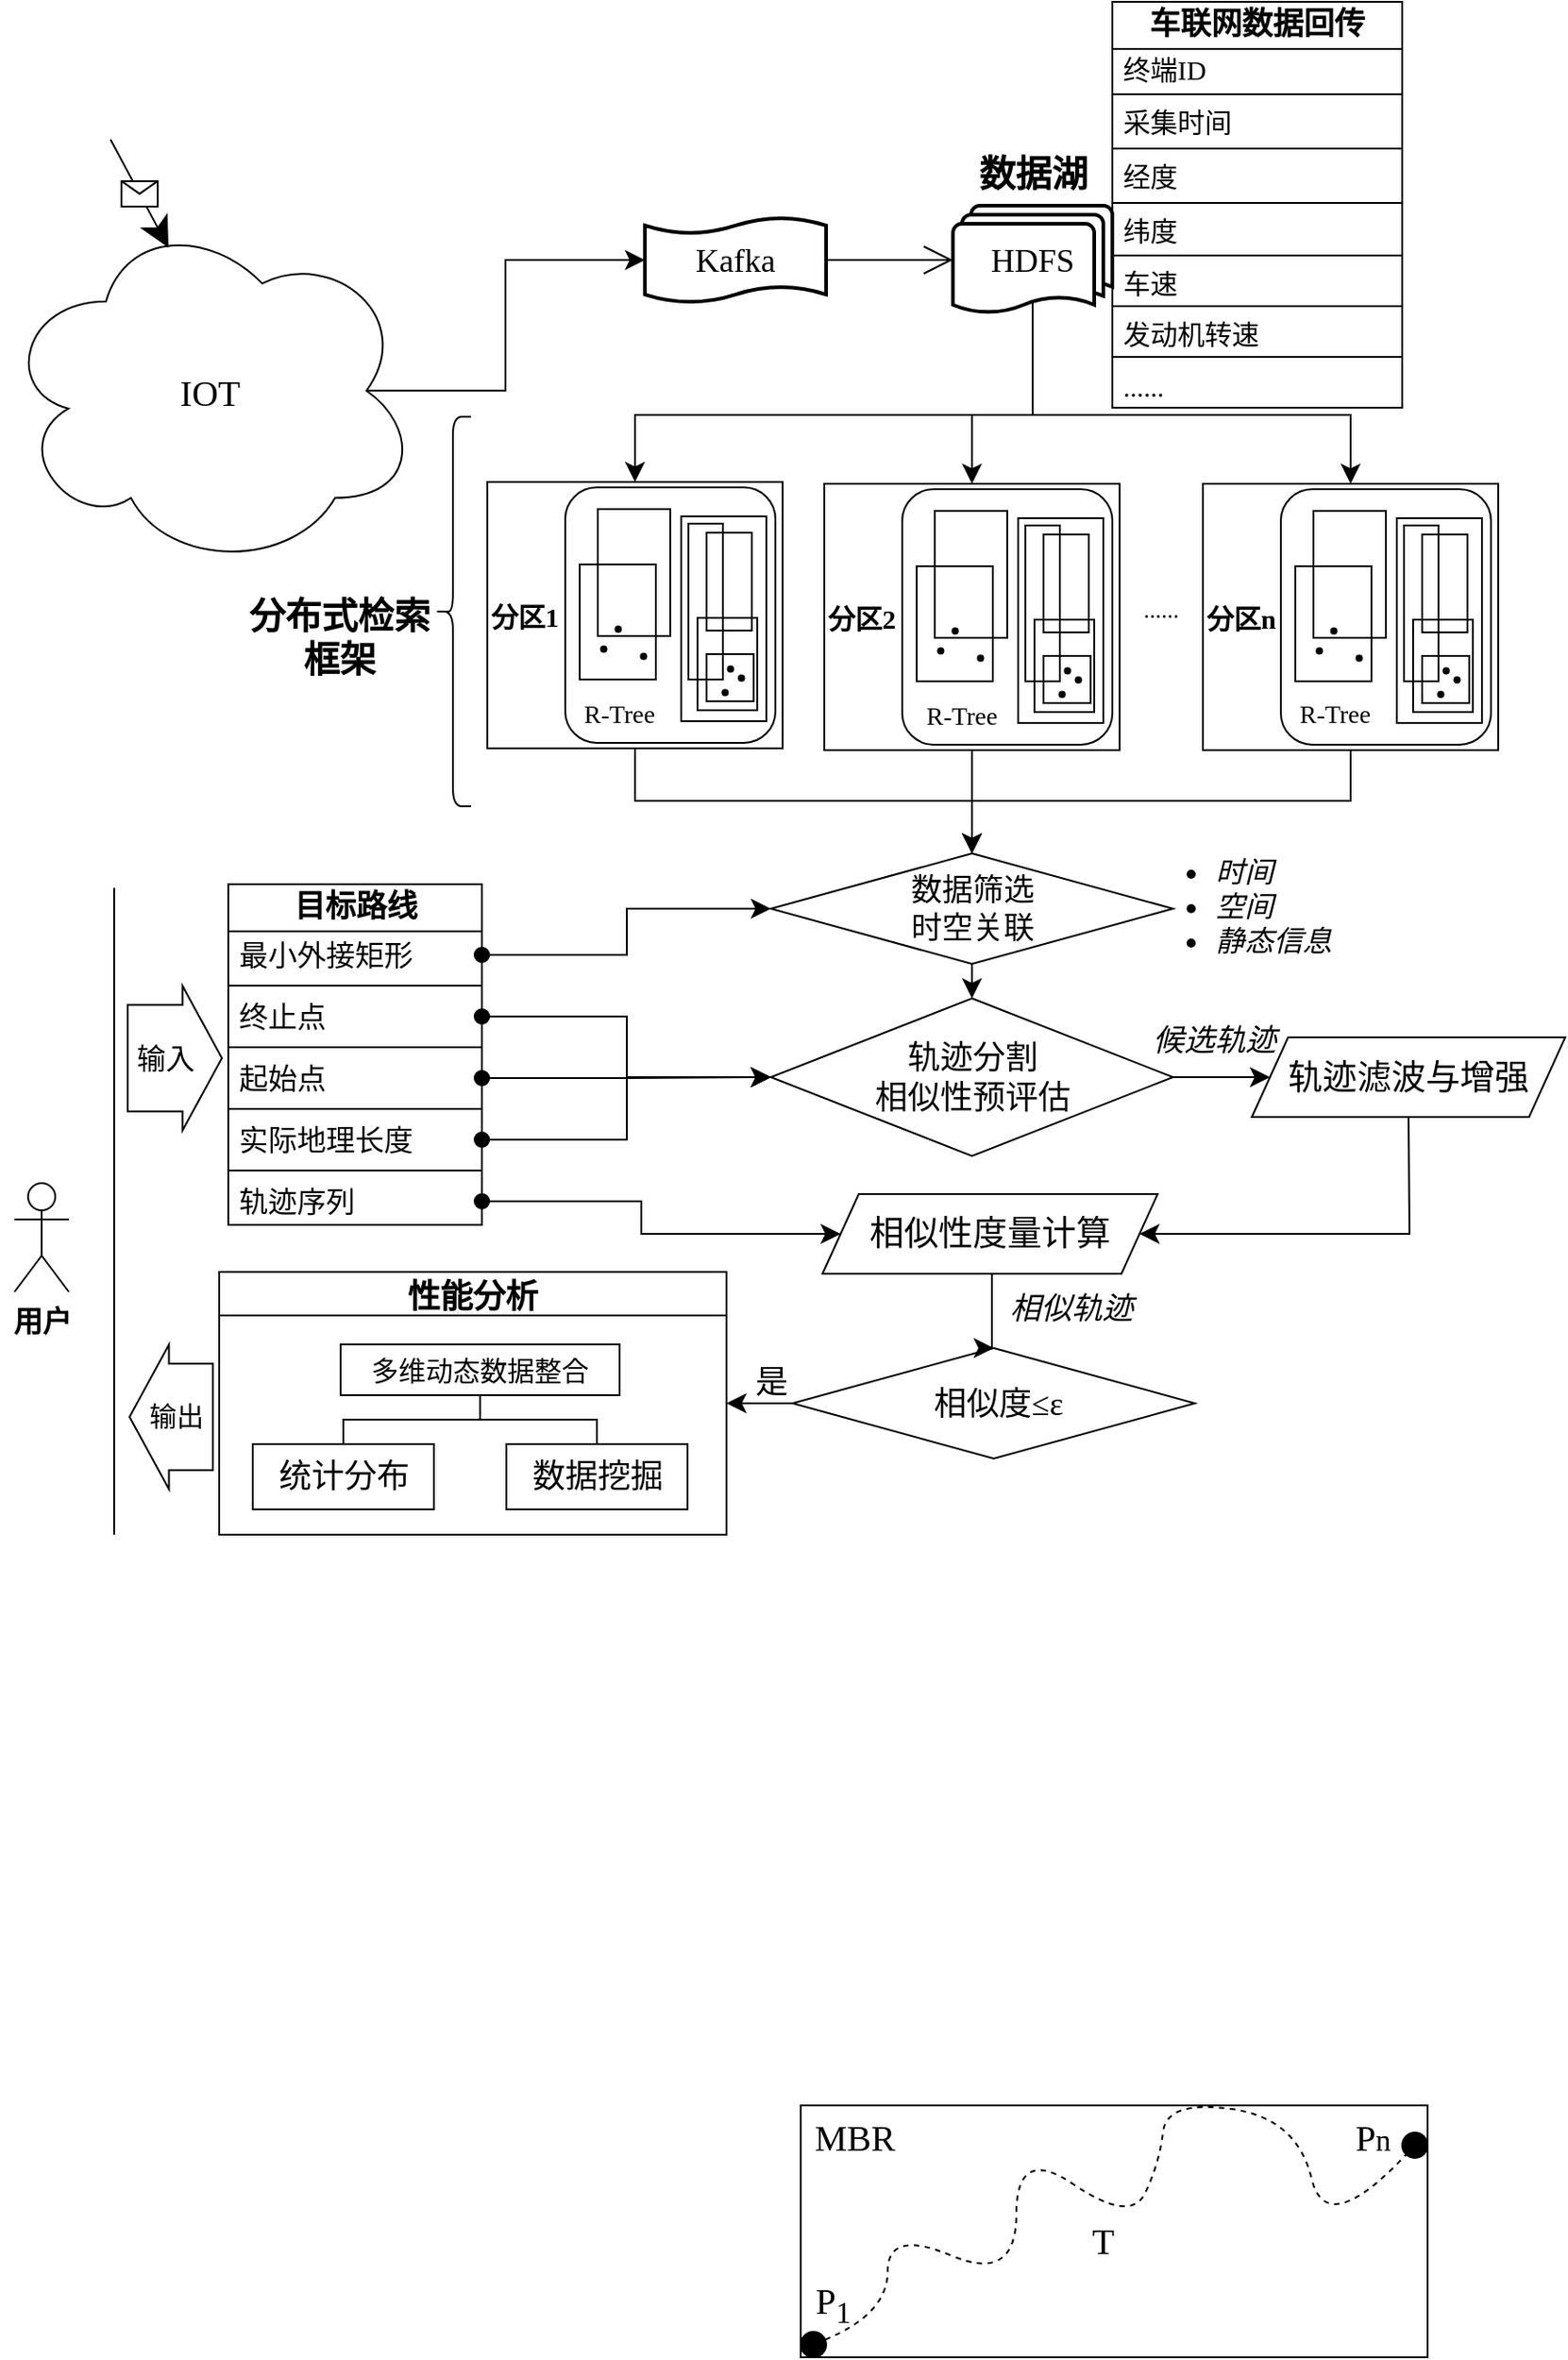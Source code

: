 <mxfile version="24.7.8">
  <diagram name="第 1 页" id="QPPe_mM45RTRhulqxfoM">
    <mxGraphModel dx="1878" dy="930" grid="0" gridSize="10" guides="1" tooltips="1" connect="1" arrows="1" fold="1" page="1" pageScale="1" pageWidth="3300" pageHeight="2339" math="0" shadow="0">
      <root>
        <mxCell id="0" />
        <mxCell id="1" parent="0" />
        <mxCell id="G1OYZxIr4WpRyJIPXuP--4" value="" style="rounded=0;whiteSpace=wrap;html=1;fontFamily=Architects Daughter;fontSource=https%3A%2F%2Ffonts.googleapis.com%2Fcss%3Ffamily%3DArchitects%2BDaughter;" vertex="1" parent="1">
          <mxGeometry x="754" y="1261" width="346" height="139" as="geometry" />
        </mxCell>
        <mxCell id="3G0diSPvrYinm9wSDgkd-9" value="目标路线" style="swimlane;fontStyle=1;childLayout=stackLayout;horizontal=1;startSize=26;fillColor=none;horizontalStack=0;resizeParent=1;resizeParentMax=0;resizeLast=0;collapsible=1;marginBottom=0;html=1;fontFamily=宋体;fontSize=17;verticalAlign=middle;" parent="1" vertex="1">
          <mxGeometry x="438" y="587" width="140" height="188" as="geometry">
            <mxRectangle x="360" y="410" width="110" height="30" as="alternateBounds" />
          </mxGeometry>
        </mxCell>
        <mxCell id="3G0diSPvrYinm9wSDgkd-19" value="最小外接矩形" style="text;strokeColor=none;fillColor=none;align=left;verticalAlign=middle;spacingLeft=4;spacingRight=4;overflow=hidden;rotatable=0;points=[[0,0.5],[1,0.5]];portConstraint=eastwest;whiteSpace=wrap;html=1;fontFamily=宋体;fontStyle=0;fontSize=16;" parent="3G0diSPvrYinm9wSDgkd-9" vertex="1">
          <mxGeometry y="26" width="140" height="26" as="geometry" />
        </mxCell>
        <mxCell id="3G0diSPvrYinm9wSDgkd-36" value="" style="line;strokeWidth=1;fillColor=none;align=left;verticalAlign=middle;spacingTop=-1;spacingLeft=3;spacingRight=3;rotatable=0;labelPosition=right;points=[];portConstraint=eastwest;strokeColor=inherit;fontFamily=宋体;" parent="3G0diSPvrYinm9wSDgkd-9" vertex="1">
          <mxGeometry y="52" width="140" height="8" as="geometry" />
        </mxCell>
        <mxCell id="3G0diSPvrYinm9wSDgkd-18" value="终止点" style="text;strokeColor=none;fillColor=none;align=left;verticalAlign=middle;spacingLeft=4;spacingRight=4;overflow=hidden;rotatable=0;points=[[0,0.5],[1,0.5]];portConstraint=eastwest;whiteSpace=wrap;html=1;fontFamily=宋体;fontStyle=0;fontSize=16;" parent="3G0diSPvrYinm9wSDgkd-9" vertex="1">
          <mxGeometry y="60" width="140" height="26" as="geometry" />
        </mxCell>
        <mxCell id="3G0diSPvrYinm9wSDgkd-35" value="" style="line;strokeWidth=1;fillColor=none;align=left;verticalAlign=middle;spacingTop=-1;spacingLeft=3;spacingRight=3;rotatable=0;labelPosition=right;points=[];portConstraint=eastwest;strokeColor=inherit;fontFamily=宋体;" parent="3G0diSPvrYinm9wSDgkd-9" vertex="1">
          <mxGeometry y="86" width="140" height="8" as="geometry" />
        </mxCell>
        <mxCell id="3G0diSPvrYinm9wSDgkd-201" value="起始点" style="text;strokeColor=none;fillColor=none;align=left;verticalAlign=middle;spacingLeft=4;spacingRight=4;overflow=hidden;rotatable=0;points=[[0,0.5],[1,0.5]];portConstraint=eastwest;whiteSpace=wrap;html=1;fontFamily=宋体;fontStyle=0;fontSize=16;" parent="3G0diSPvrYinm9wSDgkd-9" vertex="1">
          <mxGeometry y="94" width="140" height="26" as="geometry" />
        </mxCell>
        <mxCell id="3G0diSPvrYinm9wSDgkd-37" value="" style="line;strokeWidth=1;fillColor=none;align=left;verticalAlign=middle;spacingTop=-1;spacingLeft=3;spacingRight=3;rotatable=0;labelPosition=right;points=[];portConstraint=eastwest;strokeColor=inherit;fontFamily=宋体;" parent="3G0diSPvrYinm9wSDgkd-9" vertex="1">
          <mxGeometry y="120" width="140" height="8" as="geometry" />
        </mxCell>
        <mxCell id="3G0diSPvrYinm9wSDgkd-12" value="实际地理长度" style="text;strokeColor=none;fillColor=none;align=left;verticalAlign=middle;spacingLeft=4;spacingRight=4;overflow=hidden;rotatable=0;points=[[0,0.5],[1,0.5]];portConstraint=eastwest;whiteSpace=wrap;html=1;fontFamily=宋体;fontStyle=0;fontSize=16;" parent="3G0diSPvrYinm9wSDgkd-9" vertex="1">
          <mxGeometry y="128" width="140" height="26" as="geometry" />
        </mxCell>
        <mxCell id="3G0diSPvrYinm9wSDgkd-34" value="" style="line;strokeWidth=1;fillColor=none;align=left;verticalAlign=middle;spacingTop=-1;spacingLeft=3;spacingRight=3;rotatable=0;labelPosition=right;points=[];portConstraint=eastwest;strokeColor=inherit;fontFamily=宋体;" parent="3G0diSPvrYinm9wSDgkd-9" vertex="1">
          <mxGeometry y="154" width="140" height="8" as="geometry" />
        </mxCell>
        <mxCell id="3G0diSPvrYinm9wSDgkd-10" value="轨迹序列" style="text;strokeColor=none;fillColor=none;align=left;verticalAlign=middle;spacingLeft=4;spacingRight=4;overflow=hidden;rotatable=0;points=[[0,0.5],[1,0.5]];portConstraint=eastwest;whiteSpace=wrap;html=1;fontFamily=宋体;fontStyle=0;fontSize=16;" parent="3G0diSPvrYinm9wSDgkd-9" vertex="1">
          <mxGeometry y="162" width="140" height="26" as="geometry" />
        </mxCell>
        <mxCell id="3G0diSPvrYinm9wSDgkd-20" value="Kafka" style="shape=tape;whiteSpace=wrap;html=1;strokeWidth=2;size=0.19;fontFamily=宋体;fontStyle=0;fontSize=18;" parent="1" vertex="1">
          <mxGeometry x="668" y="219" width="100" height="47" as="geometry" />
        </mxCell>
        <mxCell id="3G0diSPvrYinm9wSDgkd-21" value="HDFS" style="strokeWidth=2;html=1;shape=mxgraph.flowchart.multi-document;whiteSpace=wrap;fontFamily=宋体;fontSize=18;fontStyle=0" parent="1" vertex="1">
          <mxGeometry x="838" y="212.5" width="88" height="60" as="geometry" />
        </mxCell>
        <mxCell id="3G0diSPvrYinm9wSDgkd-22" style="edgeStyle=none;curved=1;rounded=0;orthogonalLoop=1;jettySize=auto;html=1;exitX=1;exitY=0.5;exitDx=0;exitDy=0;exitPerimeter=0;entryX=0;entryY=0.5;entryDx=0;entryDy=0;entryPerimeter=0;fontFamily=宋体;fontSize=16;startSize=14;endArrow=open;endSize=14;sourcePerimeterSpacing=8;targetPerimeterSpacing=8;" parent="1" source="3G0diSPvrYinm9wSDgkd-20" target="3G0diSPvrYinm9wSDgkd-21" edge="1">
          <mxGeometry relative="1" as="geometry" />
        </mxCell>
        <mxCell id="3G0diSPvrYinm9wSDgkd-23" value="车联网数据回传" style="swimlane;fontStyle=1;align=center;verticalAlign=middle;childLayout=stackLayout;horizontal=1;startSize=26;horizontalStack=0;resizeParent=1;resizeParentMax=0;resizeLast=0;collapsible=1;marginBottom=0;whiteSpace=wrap;html=1;fontFamily=宋体;fontSize=17;" parent="1" vertex="1">
          <mxGeometry x="926" y="100" width="160" height="224" as="geometry" />
        </mxCell>
        <mxCell id="3G0diSPvrYinm9wSDgkd-24" value="终端ID" style="text;strokeColor=none;fillColor=none;align=left;verticalAlign=middle;spacingLeft=4;spacingRight=4;overflow=hidden;rotatable=0;points=[[0,0.5],[1,0.5]];portConstraint=eastwest;whiteSpace=wrap;html=1;fontFamily=宋体;fontSize=15;fontColor=#000000;" parent="3G0diSPvrYinm9wSDgkd-23" vertex="1">
          <mxGeometry y="26" width="160" height="21" as="geometry" />
        </mxCell>
        <mxCell id="3G0diSPvrYinm9wSDgkd-38" value="" style="line;strokeWidth=1;fillColor=none;align=left;verticalAlign=middle;spacingTop=-1;spacingLeft=3;spacingRight=3;rotatable=0;labelPosition=right;points=[];portConstraint=eastwest;strokeColor=inherit;fontFamily=宋体;" parent="3G0diSPvrYinm9wSDgkd-23" vertex="1">
          <mxGeometry y="47" width="160" height="8" as="geometry" />
        </mxCell>
        <mxCell id="3G0diSPvrYinm9wSDgkd-27" value="采集时间" style="text;strokeColor=none;fillColor=none;align=left;verticalAlign=middle;spacingLeft=4;spacingRight=4;overflow=hidden;rotatable=0;points=[[0,0.5],[1,0.5]];portConstraint=eastwest;whiteSpace=wrap;html=1;fontFamily=宋体;fontSize=15;fontColor=#000000;" parent="3G0diSPvrYinm9wSDgkd-23" vertex="1">
          <mxGeometry y="55" width="160" height="22" as="geometry" />
        </mxCell>
        <mxCell id="3G0diSPvrYinm9wSDgkd-39" value="" style="line;strokeWidth=1;fillColor=none;align=left;verticalAlign=middle;spacingTop=-1;spacingLeft=3;spacingRight=3;rotatable=0;labelPosition=right;points=[];portConstraint=eastwest;strokeColor=inherit;fontFamily=宋体;" parent="3G0diSPvrYinm9wSDgkd-23" vertex="1">
          <mxGeometry y="77" width="160" height="8" as="geometry" />
        </mxCell>
        <mxCell id="3G0diSPvrYinm9wSDgkd-26" value="经度" style="text;strokeColor=none;fillColor=none;align=left;verticalAlign=middle;spacingLeft=4;spacingRight=4;overflow=hidden;rotatable=0;points=[[0,0.5],[1,0.5]];portConstraint=eastwest;whiteSpace=wrap;html=1;fontFamily=宋体;fontSize=15;fontColor=#000000;" parent="3G0diSPvrYinm9wSDgkd-23" vertex="1">
          <mxGeometry y="85" width="160" height="22" as="geometry" />
        </mxCell>
        <mxCell id="3G0diSPvrYinm9wSDgkd-51" value="" style="line;strokeWidth=1;fillColor=none;align=left;verticalAlign=middle;spacingTop=-1;spacingLeft=3;spacingRight=3;rotatable=0;labelPosition=right;points=[];portConstraint=eastwest;strokeColor=inherit;fontFamily=宋体;" parent="3G0diSPvrYinm9wSDgkd-23" vertex="1">
          <mxGeometry y="107" width="160" height="8" as="geometry" />
        </mxCell>
        <mxCell id="3G0diSPvrYinm9wSDgkd-48" value="纬度" style="text;strokeColor=none;fillColor=none;align=left;verticalAlign=middle;spacingLeft=4;spacingRight=4;overflow=hidden;rotatable=0;points=[[0,0.5],[1,0.5]];portConstraint=eastwest;whiteSpace=wrap;html=1;fontFamily=宋体;fontSize=15;fontColor=#000000;" parent="3G0diSPvrYinm9wSDgkd-23" vertex="1">
          <mxGeometry y="115" width="160" height="21" as="geometry" />
        </mxCell>
        <mxCell id="3G0diSPvrYinm9wSDgkd-52" value="" style="line;strokeWidth=1;fillColor=none;align=left;verticalAlign=middle;spacingTop=-1;spacingLeft=3;spacingRight=3;rotatable=0;labelPosition=right;points=[];portConstraint=eastwest;strokeColor=inherit;fontFamily=宋体;" parent="3G0diSPvrYinm9wSDgkd-23" vertex="1">
          <mxGeometry y="136" width="160" height="8" as="geometry" />
        </mxCell>
        <mxCell id="3G0diSPvrYinm9wSDgkd-40" value="车速" style="text;strokeColor=none;fillColor=none;align=left;verticalAlign=middle;spacingLeft=4;spacingRight=4;overflow=hidden;rotatable=0;points=[[0,0.5],[1,0.5]];portConstraint=eastwest;whiteSpace=wrap;html=1;fontFamily=宋体;fontSize=15;fontColor=#000000;" parent="3G0diSPvrYinm9wSDgkd-23" vertex="1">
          <mxGeometry y="144" width="160" height="20" as="geometry" />
        </mxCell>
        <mxCell id="3G0diSPvrYinm9wSDgkd-53" value="" style="line;strokeWidth=1;fillColor=none;align=left;verticalAlign=middle;spacingTop=-1;spacingLeft=3;spacingRight=3;rotatable=0;labelPosition=right;points=[];portConstraint=eastwest;strokeColor=inherit;fontFamily=宋体;" parent="3G0diSPvrYinm9wSDgkd-23" vertex="1">
          <mxGeometry y="164" width="160" height="8" as="geometry" />
        </mxCell>
        <mxCell id="3G0diSPvrYinm9wSDgkd-49" value="发动机转速" style="text;strokeColor=none;fillColor=none;align=left;verticalAlign=middle;spacingLeft=4;spacingRight=4;overflow=hidden;rotatable=0;points=[[0,0.5],[1,0.5]];portConstraint=eastwest;whiteSpace=wrap;html=1;fontFamily=宋体;fontSize=15;fontColor=#000000;" parent="3G0diSPvrYinm9wSDgkd-23" vertex="1">
          <mxGeometry y="172" width="160" height="20" as="geometry" />
        </mxCell>
        <mxCell id="3G0diSPvrYinm9wSDgkd-54" value="" style="line;strokeWidth=1;fillColor=none;align=left;verticalAlign=middle;spacingTop=-1;spacingLeft=3;spacingRight=3;rotatable=0;labelPosition=right;points=[];portConstraint=eastwest;strokeColor=inherit;fontFamily=宋体;" parent="3G0diSPvrYinm9wSDgkd-23" vertex="1">
          <mxGeometry y="192" width="160" height="8" as="geometry" />
        </mxCell>
        <mxCell id="3G0diSPvrYinm9wSDgkd-50" value="......" style="text;strokeColor=none;fillColor=none;align=left;verticalAlign=middle;spacingLeft=4;spacingRight=4;overflow=hidden;rotatable=0;points=[[0,0.5],[1,0.5]];portConstraint=eastwest;whiteSpace=wrap;html=1;fontFamily=宋体;fontSize=15;fontColor=#000000;" parent="3G0diSPvrYinm9wSDgkd-23" vertex="1">
          <mxGeometry y="200" width="160" height="24" as="geometry" />
        </mxCell>
        <mxCell id="3G0diSPvrYinm9wSDgkd-55" value="IOT" style="ellipse;shape=cloud;whiteSpace=wrap;html=1;align=center;fontFamily=宋体;fontSize=20;" parent="1" vertex="1">
          <mxGeometry x="313" y="216" width="230" height="197.25" as="geometry" />
        </mxCell>
        <mxCell id="3G0diSPvrYinm9wSDgkd-86" value="" style="group;fontFamily=宋体;" parent="1" vertex="1" connectable="0">
          <mxGeometry x="581" y="365" width="163" height="147" as="geometry" />
        </mxCell>
        <mxCell id="3G0diSPvrYinm9wSDgkd-82" value="" style="group;fontFamily=宋体;" parent="3G0diSPvrYinm9wSDgkd-86" vertex="1" connectable="0">
          <mxGeometry x="51" y="15" width="103" height="117" as="geometry" />
        </mxCell>
        <mxCell id="3G0diSPvrYinm9wSDgkd-63" value="" style="rounded=0;whiteSpace=wrap;html=1;fontFamily=宋体;" parent="3G0diSPvrYinm9wSDgkd-82" vertex="1">
          <mxGeometry x="56" y="4" width="47" height="113" as="geometry" />
        </mxCell>
        <mxCell id="3G0diSPvrYinm9wSDgkd-65" value="" style="rounded=0;whiteSpace=wrap;html=1;fontFamily=宋体;fillColor=none;" parent="3G0diSPvrYinm9wSDgkd-82" vertex="1">
          <mxGeometry x="10" width="40" height="70" as="geometry" />
        </mxCell>
        <mxCell id="3G0diSPvrYinm9wSDgkd-67" value="" style="rounded=0;whiteSpace=wrap;html=1;fontFamily=宋体;fillColor=none;" parent="3G0diSPvrYinm9wSDgkd-82" vertex="1">
          <mxGeometry y="30.5" width="42" height="63.5" as="geometry" />
        </mxCell>
        <mxCell id="3G0diSPvrYinm9wSDgkd-69" value="" style="rounded=0;whiteSpace=wrap;html=1;fontFamily=宋体;fillColor=none;" parent="3G0diSPvrYinm9wSDgkd-82" vertex="1">
          <mxGeometry x="60" y="8" width="19" height="86" as="geometry" />
        </mxCell>
        <mxCell id="3G0diSPvrYinm9wSDgkd-70" value="" style="rounded=0;whiteSpace=wrap;html=1;fontFamily=宋体;fillColor=none;" parent="3G0diSPvrYinm9wSDgkd-82" vertex="1">
          <mxGeometry x="65" y="60" width="33" height="51" as="geometry" />
        </mxCell>
        <mxCell id="3G0diSPvrYinm9wSDgkd-72" value="" style="rounded=0;whiteSpace=wrap;html=1;fontFamily=宋体;fillColor=none;" parent="3G0diSPvrYinm9wSDgkd-82" vertex="1">
          <mxGeometry x="70" y="13" width="25" height="54" as="geometry" />
        </mxCell>
        <mxCell id="3G0diSPvrYinm9wSDgkd-73" value="" style="rounded=0;whiteSpace=wrap;html=1;fontFamily=宋体;fillColor=none;" parent="3G0diSPvrYinm9wSDgkd-82" vertex="1">
          <mxGeometry x="70" y="80" width="26" height="26" as="geometry" />
        </mxCell>
        <mxCell id="3G0diSPvrYinm9wSDgkd-75" value="" style="shape=waypoint;sketch=0;fillStyle=solid;size=6;pointerEvents=1;points=[];fillColor=none;resizable=0;rotatable=0;perimeter=centerPerimeter;snapToPoint=1;fontFamily=宋体;strokeWidth=0;" parent="3G0diSPvrYinm9wSDgkd-82" vertex="1">
          <mxGeometry x="73" y="78" width="20" height="20" as="geometry" />
        </mxCell>
        <mxCell id="3G0diSPvrYinm9wSDgkd-77" value="" style="shape=waypoint;sketch=0;fillStyle=solid;size=6;pointerEvents=1;points=[];fillColor=none;resizable=0;rotatable=0;perimeter=centerPerimeter;snapToPoint=1;fontFamily=宋体;strokeWidth=0;" parent="3G0diSPvrYinm9wSDgkd-82" vertex="1">
          <mxGeometry x="79" y="83" width="20" height="20" as="geometry" />
        </mxCell>
        <mxCell id="3G0diSPvrYinm9wSDgkd-78" value="" style="shape=waypoint;sketch=0;fillStyle=solid;size=6;pointerEvents=1;points=[];fillColor=none;resizable=0;rotatable=0;perimeter=centerPerimeter;snapToPoint=1;fontFamily=宋体;strokeWidth=0;" parent="3G0diSPvrYinm9wSDgkd-82" vertex="1">
          <mxGeometry x="70" y="91" width="20" height="20" as="geometry" />
        </mxCell>
        <mxCell id="3G0diSPvrYinm9wSDgkd-79" value="" style="shape=waypoint;sketch=0;fillStyle=solid;size=6;pointerEvents=1;points=[];fillColor=none;resizable=0;rotatable=0;perimeter=centerPerimeter;snapToPoint=1;fontFamily=宋体;strokeWidth=0;" parent="3G0diSPvrYinm9wSDgkd-82" vertex="1">
          <mxGeometry x="11" y="56" width="20" height="20" as="geometry" />
        </mxCell>
        <mxCell id="3G0diSPvrYinm9wSDgkd-80" value="" style="shape=waypoint;sketch=0;fillStyle=solid;size=6;pointerEvents=1;points=[];fillColor=none;resizable=0;rotatable=0;perimeter=centerPerimeter;snapToPoint=1;fontFamily=宋体;strokeWidth=0;" parent="3G0diSPvrYinm9wSDgkd-82" vertex="1">
          <mxGeometry x="3" y="67" width="20" height="20" as="geometry" />
        </mxCell>
        <mxCell id="3G0diSPvrYinm9wSDgkd-81" value="" style="shape=waypoint;sketch=0;fillStyle=solid;size=6;pointerEvents=1;points=[];fillColor=none;resizable=0;rotatable=0;perimeter=centerPerimeter;snapToPoint=1;fontFamily=宋体;strokeWidth=0;" parent="3G0diSPvrYinm9wSDgkd-82" vertex="1">
          <mxGeometry x="25" y="71" width="20" height="20" as="geometry" />
        </mxCell>
        <mxCell id="3G0diSPvrYinm9wSDgkd-83" value="" style="rounded=1;whiteSpace=wrap;html=1;fontFamily=宋体;fillColor=none;" parent="3G0diSPvrYinm9wSDgkd-86" vertex="1">
          <mxGeometry x="43" y="3" width="116" height="141" as="geometry" />
        </mxCell>
        <mxCell id="3G0diSPvrYinm9wSDgkd-85" value="&lt;b&gt;&lt;font style=&quot;font-size: 15px;&quot;&gt;分区1&lt;/font&gt;&lt;/b&gt;" style="rounded=0;whiteSpace=wrap;html=1;fontFamily=宋体;fillColor=none;align=left;" parent="3G0diSPvrYinm9wSDgkd-86" vertex="1">
          <mxGeometry width="163" height="147" as="geometry" />
        </mxCell>
        <mxCell id="7TAQLzED8YgwvD5aUBoT-3" value="&lt;font face=&quot;Times New Roman&quot; style=&quot;font-size: 14px;&quot;&gt;R-Tree&lt;/font&gt;" style="text;html=1;align=center;verticalAlign=middle;whiteSpace=wrap;rounded=0;fontSize=20;fontFamily=Architects Daughter;fontSource=https%3A%2F%2Ffonts.googleapis.com%2Fcss%3Ffamily%3DArchitects%2BDaughter;" parent="3G0diSPvrYinm9wSDgkd-86" vertex="1">
          <mxGeometry x="43" y="111" width="60" height="30" as="geometry" />
        </mxCell>
        <mxCell id="3G0diSPvrYinm9wSDgkd-87" value="" style="group;fontFamily=宋体;" parent="1" vertex="1" connectable="0">
          <mxGeometry x="767" y="366" width="163" height="147" as="geometry" />
        </mxCell>
        <mxCell id="3G0diSPvrYinm9wSDgkd-88" value="" style="group;fontFamily=宋体;" parent="3G0diSPvrYinm9wSDgkd-87" vertex="1" connectable="0">
          <mxGeometry x="51" y="15" width="103" height="117" as="geometry" />
        </mxCell>
        <mxCell id="3G0diSPvrYinm9wSDgkd-89" value="" style="rounded=0;whiteSpace=wrap;html=1;fontFamily=宋体;" parent="3G0diSPvrYinm9wSDgkd-88" vertex="1">
          <mxGeometry x="56" y="4" width="47" height="113" as="geometry" />
        </mxCell>
        <mxCell id="3G0diSPvrYinm9wSDgkd-90" value="" style="rounded=0;whiteSpace=wrap;html=1;fontFamily=宋体;fillColor=none;" parent="3G0diSPvrYinm9wSDgkd-88" vertex="1">
          <mxGeometry x="10" width="40" height="70" as="geometry" />
        </mxCell>
        <mxCell id="3G0diSPvrYinm9wSDgkd-91" value="" style="rounded=0;whiteSpace=wrap;html=1;fontFamily=宋体;fillColor=none;" parent="3G0diSPvrYinm9wSDgkd-88" vertex="1">
          <mxGeometry y="30.5" width="42" height="63.5" as="geometry" />
        </mxCell>
        <mxCell id="3G0diSPvrYinm9wSDgkd-92" value="" style="rounded=0;whiteSpace=wrap;html=1;fontFamily=宋体;fillColor=none;" parent="3G0diSPvrYinm9wSDgkd-88" vertex="1">
          <mxGeometry x="60" y="8" width="19" height="86" as="geometry" />
        </mxCell>
        <mxCell id="3G0diSPvrYinm9wSDgkd-93" value="" style="rounded=0;whiteSpace=wrap;html=1;fontFamily=宋体;fillColor=none;" parent="3G0diSPvrYinm9wSDgkd-88" vertex="1">
          <mxGeometry x="65" y="60" width="33" height="51" as="geometry" />
        </mxCell>
        <mxCell id="3G0diSPvrYinm9wSDgkd-94" value="" style="rounded=0;whiteSpace=wrap;html=1;fontFamily=宋体;fillColor=none;" parent="3G0diSPvrYinm9wSDgkd-88" vertex="1">
          <mxGeometry x="70" y="13" width="25" height="54" as="geometry" />
        </mxCell>
        <mxCell id="3G0diSPvrYinm9wSDgkd-95" value="" style="rounded=0;whiteSpace=wrap;html=1;fontFamily=宋体;fillColor=none;" parent="3G0diSPvrYinm9wSDgkd-88" vertex="1">
          <mxGeometry x="70" y="80" width="26" height="26" as="geometry" />
        </mxCell>
        <mxCell id="3G0diSPvrYinm9wSDgkd-96" value="" style="shape=waypoint;sketch=0;fillStyle=solid;size=6;pointerEvents=1;points=[];fillColor=none;resizable=0;rotatable=0;perimeter=centerPerimeter;snapToPoint=1;fontFamily=宋体;strokeWidth=0;" parent="3G0diSPvrYinm9wSDgkd-88" vertex="1">
          <mxGeometry x="73" y="78" width="20" height="20" as="geometry" />
        </mxCell>
        <mxCell id="3G0diSPvrYinm9wSDgkd-97" value="" style="shape=waypoint;sketch=0;fillStyle=solid;size=6;pointerEvents=1;points=[];fillColor=none;resizable=0;rotatable=0;perimeter=centerPerimeter;snapToPoint=1;fontFamily=宋体;strokeWidth=0;" parent="3G0diSPvrYinm9wSDgkd-88" vertex="1">
          <mxGeometry x="79" y="83" width="20" height="20" as="geometry" />
        </mxCell>
        <mxCell id="3G0diSPvrYinm9wSDgkd-98" value="" style="shape=waypoint;sketch=0;fillStyle=solid;size=6;pointerEvents=1;points=[];fillColor=none;resizable=0;rotatable=0;perimeter=centerPerimeter;snapToPoint=1;fontFamily=宋体;strokeWidth=0;" parent="3G0diSPvrYinm9wSDgkd-88" vertex="1">
          <mxGeometry x="70" y="91" width="20" height="20" as="geometry" />
        </mxCell>
        <mxCell id="3G0diSPvrYinm9wSDgkd-99" value="" style="shape=waypoint;sketch=0;fillStyle=solid;size=6;pointerEvents=1;points=[];fillColor=none;resizable=0;rotatable=0;perimeter=centerPerimeter;snapToPoint=1;fontFamily=宋体;strokeWidth=0;" parent="3G0diSPvrYinm9wSDgkd-88" vertex="1">
          <mxGeometry x="11" y="56" width="20" height="20" as="geometry" />
        </mxCell>
        <mxCell id="3G0diSPvrYinm9wSDgkd-100" value="" style="shape=waypoint;sketch=0;fillStyle=solid;size=6;pointerEvents=1;points=[];fillColor=none;resizable=0;rotatable=0;perimeter=centerPerimeter;snapToPoint=1;fontFamily=宋体;strokeWidth=0;" parent="3G0diSPvrYinm9wSDgkd-88" vertex="1">
          <mxGeometry x="3" y="67" width="20" height="20" as="geometry" />
        </mxCell>
        <mxCell id="3G0diSPvrYinm9wSDgkd-101" value="" style="shape=waypoint;sketch=0;fillStyle=solid;size=6;pointerEvents=1;points=[];fillColor=none;resizable=0;rotatable=0;perimeter=centerPerimeter;snapToPoint=1;fontFamily=宋体;strokeWidth=0;" parent="3G0diSPvrYinm9wSDgkd-88" vertex="1">
          <mxGeometry x="25" y="71" width="20" height="20" as="geometry" />
        </mxCell>
        <mxCell id="3G0diSPvrYinm9wSDgkd-102" value="" style="rounded=1;whiteSpace=wrap;html=1;fontFamily=宋体;fillColor=none;" parent="3G0diSPvrYinm9wSDgkd-87" vertex="1">
          <mxGeometry x="43" y="3" width="116" height="141" as="geometry" />
        </mxCell>
        <mxCell id="3G0diSPvrYinm9wSDgkd-103" value="&lt;b&gt;&lt;font style=&quot;font-size: 15px;&quot;&gt;分区2&lt;/font&gt;&lt;/b&gt;" style="rounded=0;whiteSpace=wrap;html=1;fontFamily=宋体;fillColor=none;align=left;" parent="3G0diSPvrYinm9wSDgkd-87" vertex="1">
          <mxGeometry width="163" height="147" as="geometry" />
        </mxCell>
        <mxCell id="7TAQLzED8YgwvD5aUBoT-4" value="&lt;font face=&quot;Times New Roman&quot; style=&quot;font-size: 14px;&quot;&gt;R-Tree&lt;/font&gt;" style="text;html=1;align=center;verticalAlign=middle;whiteSpace=wrap;rounded=0;fontSize=20;fontFamily=Architects Daughter;fontSource=https%3A%2F%2Ffonts.googleapis.com%2Fcss%3Ffamily%3DArchitects%2BDaughter;" parent="3G0diSPvrYinm9wSDgkd-87" vertex="1">
          <mxGeometry x="46" y="111" width="60" height="30" as="geometry" />
        </mxCell>
        <mxCell id="3G0diSPvrYinm9wSDgkd-121" value="" style="group;fontFamily=宋体;" parent="1" vertex="1" connectable="0">
          <mxGeometry x="976" y="366" width="163" height="147" as="geometry" />
        </mxCell>
        <mxCell id="3G0diSPvrYinm9wSDgkd-122" value="" style="group;fontFamily=宋体;" parent="3G0diSPvrYinm9wSDgkd-121" vertex="1" connectable="0">
          <mxGeometry x="51" y="15" width="103" height="117" as="geometry" />
        </mxCell>
        <mxCell id="3G0diSPvrYinm9wSDgkd-123" value="" style="rounded=0;whiteSpace=wrap;html=1;fontFamily=宋体;" parent="3G0diSPvrYinm9wSDgkd-122" vertex="1">
          <mxGeometry x="56" y="4" width="47" height="113" as="geometry" />
        </mxCell>
        <mxCell id="3G0diSPvrYinm9wSDgkd-124" value="" style="rounded=0;whiteSpace=wrap;html=1;fontFamily=宋体;fillColor=none;" parent="3G0diSPvrYinm9wSDgkd-122" vertex="1">
          <mxGeometry x="10" width="40" height="70" as="geometry" />
        </mxCell>
        <mxCell id="3G0diSPvrYinm9wSDgkd-125" value="" style="rounded=0;whiteSpace=wrap;html=1;fontFamily=宋体;fillColor=none;" parent="3G0diSPvrYinm9wSDgkd-122" vertex="1">
          <mxGeometry y="30.5" width="42" height="63.5" as="geometry" />
        </mxCell>
        <mxCell id="3G0diSPvrYinm9wSDgkd-126" value="" style="rounded=0;whiteSpace=wrap;html=1;fontFamily=宋体;fillColor=none;" parent="3G0diSPvrYinm9wSDgkd-122" vertex="1">
          <mxGeometry x="60" y="8" width="19" height="86" as="geometry" />
        </mxCell>
        <mxCell id="3G0diSPvrYinm9wSDgkd-127" value="" style="rounded=0;whiteSpace=wrap;html=1;fontFamily=宋体;fillColor=none;" parent="3G0diSPvrYinm9wSDgkd-122" vertex="1">
          <mxGeometry x="65" y="60" width="33" height="51" as="geometry" />
        </mxCell>
        <mxCell id="3G0diSPvrYinm9wSDgkd-128" value="" style="rounded=0;whiteSpace=wrap;html=1;fontFamily=宋体;fillColor=none;" parent="3G0diSPvrYinm9wSDgkd-122" vertex="1">
          <mxGeometry x="70" y="13" width="25" height="54" as="geometry" />
        </mxCell>
        <mxCell id="3G0diSPvrYinm9wSDgkd-129" value="" style="rounded=0;whiteSpace=wrap;html=1;fontFamily=宋体;fillColor=none;" parent="3G0diSPvrYinm9wSDgkd-122" vertex="1">
          <mxGeometry x="70" y="80" width="26" height="26" as="geometry" />
        </mxCell>
        <mxCell id="3G0diSPvrYinm9wSDgkd-130" value="" style="shape=waypoint;sketch=0;fillStyle=solid;size=6;pointerEvents=1;points=[];fillColor=none;resizable=0;rotatable=0;perimeter=centerPerimeter;snapToPoint=1;fontFamily=宋体;strokeWidth=0;" parent="3G0diSPvrYinm9wSDgkd-122" vertex="1">
          <mxGeometry x="73" y="78" width="20" height="20" as="geometry" />
        </mxCell>
        <mxCell id="3G0diSPvrYinm9wSDgkd-131" value="" style="shape=waypoint;sketch=0;fillStyle=solid;size=6;pointerEvents=1;points=[];fillColor=none;resizable=0;rotatable=0;perimeter=centerPerimeter;snapToPoint=1;fontFamily=宋体;strokeWidth=0;" parent="3G0diSPvrYinm9wSDgkd-122" vertex="1">
          <mxGeometry x="79" y="83" width="20" height="20" as="geometry" />
        </mxCell>
        <mxCell id="3G0diSPvrYinm9wSDgkd-132" value="" style="shape=waypoint;sketch=0;fillStyle=solid;size=6;pointerEvents=1;points=[];fillColor=none;resizable=0;rotatable=0;perimeter=centerPerimeter;snapToPoint=1;fontFamily=宋体;strokeWidth=0;" parent="3G0diSPvrYinm9wSDgkd-122" vertex="1">
          <mxGeometry x="70" y="91" width="20" height="20" as="geometry" />
        </mxCell>
        <mxCell id="3G0diSPvrYinm9wSDgkd-133" value="" style="shape=waypoint;sketch=0;fillStyle=solid;size=6;pointerEvents=1;points=[];fillColor=none;resizable=0;rotatable=0;perimeter=centerPerimeter;snapToPoint=1;fontFamily=宋体;strokeWidth=0;" parent="3G0diSPvrYinm9wSDgkd-122" vertex="1">
          <mxGeometry x="11" y="56" width="20" height="20" as="geometry" />
        </mxCell>
        <mxCell id="3G0diSPvrYinm9wSDgkd-134" value="" style="shape=waypoint;sketch=0;fillStyle=solid;size=6;pointerEvents=1;points=[];fillColor=none;resizable=0;rotatable=0;perimeter=centerPerimeter;snapToPoint=1;fontFamily=宋体;strokeWidth=0;" parent="3G0diSPvrYinm9wSDgkd-122" vertex="1">
          <mxGeometry x="3" y="67" width="20" height="20" as="geometry" />
        </mxCell>
        <mxCell id="3G0diSPvrYinm9wSDgkd-135" value="" style="shape=waypoint;sketch=0;fillStyle=solid;size=6;pointerEvents=1;points=[];fillColor=none;resizable=0;rotatable=0;perimeter=centerPerimeter;snapToPoint=1;fontFamily=宋体;strokeWidth=0;" parent="3G0diSPvrYinm9wSDgkd-122" vertex="1">
          <mxGeometry x="25" y="71" width="20" height="20" as="geometry" />
        </mxCell>
        <mxCell id="3G0diSPvrYinm9wSDgkd-136" value="" style="rounded=1;whiteSpace=wrap;html=1;fontFamily=宋体;fillColor=none;" parent="3G0diSPvrYinm9wSDgkd-121" vertex="1">
          <mxGeometry x="43" y="3" width="116" height="141" as="geometry" />
        </mxCell>
        <mxCell id="3G0diSPvrYinm9wSDgkd-137" value="&lt;b&gt;&lt;font style=&quot;font-size: 15px;&quot;&gt;分区n&lt;/font&gt;&lt;/b&gt;" style="rounded=0;whiteSpace=wrap;html=1;fontFamily=宋体;fillColor=none;align=left;" parent="3G0diSPvrYinm9wSDgkd-121" vertex="1">
          <mxGeometry width="163" height="147" as="geometry" />
        </mxCell>
        <mxCell id="7TAQLzED8YgwvD5aUBoT-5" value="&lt;font face=&quot;Times New Roman&quot; style=&quot;font-size: 14px;&quot;&gt;R-Tree&lt;/font&gt;" style="text;html=1;align=center;verticalAlign=middle;whiteSpace=wrap;rounded=0;fontSize=20;fontFamily=Architects Daughter;fontSource=https%3A%2F%2Ffonts.googleapis.com%2Fcss%3Ffamily%3DArchitects%2BDaughter;" parent="3G0diSPvrYinm9wSDgkd-121" vertex="1">
          <mxGeometry x="43" y="110" width="60" height="30" as="geometry" />
        </mxCell>
        <mxCell id="3G0diSPvrYinm9wSDgkd-138" value="......" style="text;html=1;align=center;verticalAlign=middle;whiteSpace=wrap;rounded=0;fontSize=13;fontFamily=宋体;" parent="1" vertex="1">
          <mxGeometry x="923" y="420" width="60" height="30" as="geometry" />
        </mxCell>
        <mxCell id="3G0diSPvrYinm9wSDgkd-139" value="" style="edgeStyle=elbowEdgeStyle;elbow=vertical;endArrow=classic;html=1;curved=0;rounded=0;endSize=8;startSize=8;fontFamily=宋体;fontSize=16;sourcePerimeterSpacing=8;targetPerimeterSpacing=8;entryX=0.5;entryY=0;entryDx=0;entryDy=0;exitX=0.5;exitY=0.88;exitDx=0;exitDy=0;exitPerimeter=0;" parent="1" source="3G0diSPvrYinm9wSDgkd-21" target="3G0diSPvrYinm9wSDgkd-85" edge="1">
          <mxGeometry width="50" height="50" relative="1" as="geometry">
            <mxPoint x="881" y="274" as="sourcePoint" />
            <mxPoint x="661" y="347.7" as="targetPoint" />
            <Array as="points">
              <mxPoint x="772" y="328" />
            </Array>
          </mxGeometry>
        </mxCell>
        <mxCell id="3G0diSPvrYinm9wSDgkd-140" value="" style="edgeStyle=elbowEdgeStyle;elbow=vertical;endArrow=classic;html=1;curved=0;rounded=0;endSize=8;startSize=8;fontFamily=宋体;fontSize=16;sourcePerimeterSpacing=8;targetPerimeterSpacing=8;exitX=0.5;exitY=0.88;exitDx=0;exitDy=0;exitPerimeter=0;entryX=0.5;entryY=0;entryDx=0;entryDy=0;" parent="1" source="3G0diSPvrYinm9wSDgkd-21" target="3G0diSPvrYinm9wSDgkd-103" edge="1">
          <mxGeometry width="50" height="50" relative="1" as="geometry">
            <mxPoint x="807" y="512" as="sourcePoint" />
            <mxPoint x="857" y="462" as="targetPoint" />
            <Array as="points">
              <mxPoint x="872" y="328" />
            </Array>
          </mxGeometry>
        </mxCell>
        <mxCell id="3G0diSPvrYinm9wSDgkd-141" value="" style="edgeStyle=elbowEdgeStyle;elbow=vertical;endArrow=classic;html=1;curved=0;rounded=0;endSize=8;startSize=8;fontFamily=宋体;fontSize=16;sourcePerimeterSpacing=8;targetPerimeterSpacing=8;exitX=0.5;exitY=0.88;exitDx=0;exitDy=0;exitPerimeter=0;entryX=0.5;entryY=0;entryDx=0;entryDy=0;" parent="1" source="3G0diSPvrYinm9wSDgkd-21" target="3G0diSPvrYinm9wSDgkd-137" edge="1">
          <mxGeometry width="50" height="50" relative="1" as="geometry">
            <mxPoint x="807" y="512" as="sourcePoint" />
            <mxPoint x="857" y="462" as="targetPoint" />
            <Array as="points">
              <mxPoint x="969" y="328" />
            </Array>
          </mxGeometry>
        </mxCell>
        <mxCell id="3G0diSPvrYinm9wSDgkd-142" value="" style="shape=curlyBracket;whiteSpace=wrap;html=1;rounded=1;flipH=1;labelPosition=right;verticalLabelPosition=middle;align=left;verticalAlign=middle;fontFamily=宋体;rotation=-180;" parent="1" vertex="1">
          <mxGeometry x="552" y="329" width="20" height="215" as="geometry" />
        </mxCell>
        <mxCell id="3G0diSPvrYinm9wSDgkd-143" value="分布式检索框架" style="text;html=1;align=center;verticalAlign=middle;whiteSpace=wrap;rounded=0;fontSize=20;fontFamily=宋体;fontStyle=1" parent="1" vertex="1">
          <mxGeometry x="443" y="409" width="113" height="81" as="geometry" />
        </mxCell>
        <mxCell id="3G0diSPvrYinm9wSDgkd-148" value="数据筛选&lt;br&gt;时空关联" style="rhombus;whiteSpace=wrap;html=1;fontFamily=宋体;fontSize=17;" parent="1" vertex="1">
          <mxGeometry x="737.5" y="570" width="222" height="61" as="geometry" />
        </mxCell>
        <mxCell id="3G0diSPvrYinm9wSDgkd-153" value="" style="edgeStyle=elbowEdgeStyle;elbow=vertical;endArrow=classic;html=1;curved=0;rounded=0;endSize=8;startSize=8;fontFamily=宋体;fontSize=16;sourcePerimeterSpacing=8;targetPerimeterSpacing=8;exitX=0.5;exitY=1;exitDx=0;exitDy=0;entryX=0.5;entryY=0;entryDx=0;entryDy=0;" parent="1" source="3G0diSPvrYinm9wSDgkd-85" target="3G0diSPvrYinm9wSDgkd-148" edge="1">
          <mxGeometry width="50" height="50" relative="1" as="geometry">
            <mxPoint x="802" y="433" as="sourcePoint" />
            <mxPoint x="852" y="383" as="targetPoint" />
          </mxGeometry>
        </mxCell>
        <mxCell id="3G0diSPvrYinm9wSDgkd-154" value="" style="edgeStyle=elbowEdgeStyle;elbow=horizontal;endArrow=classic;html=1;curved=0;rounded=0;endSize=8;startSize=8;fontFamily=宋体;fontSize=16;sourcePerimeterSpacing=8;targetPerimeterSpacing=8;exitX=0.5;exitY=1;exitDx=0;exitDy=0;entryX=0.5;entryY=0;entryDx=0;entryDy=0;" parent="1" source="3G0diSPvrYinm9wSDgkd-103" target="3G0diSPvrYinm9wSDgkd-148" edge="1">
          <mxGeometry width="50" height="50" relative="1" as="geometry">
            <mxPoint x="802" y="433" as="sourcePoint" />
            <mxPoint x="852" y="383" as="targetPoint" />
          </mxGeometry>
        </mxCell>
        <mxCell id="3G0diSPvrYinm9wSDgkd-157" value="" style="edgeStyle=elbowEdgeStyle;elbow=vertical;endArrow=classic;html=1;curved=0;rounded=0;endSize=8;startSize=8;fontFamily=宋体;fontSize=16;sourcePerimeterSpacing=8;targetPerimeterSpacing=8;exitX=0.5;exitY=1;exitDx=0;exitDy=0;entryX=0.5;entryY=0;entryDx=0;entryDy=0;" parent="1" source="3G0diSPvrYinm9wSDgkd-137" target="3G0diSPvrYinm9wSDgkd-148" edge="1">
          <mxGeometry width="50" height="50" relative="1" as="geometry">
            <mxPoint x="673" y="522" as="sourcePoint" />
            <mxPoint x="859" y="580" as="targetPoint" />
            <Array as="points">
              <mxPoint x="953" y="541" />
            </Array>
          </mxGeometry>
        </mxCell>
        <mxCell id="3G0diSPvrYinm9wSDgkd-158" value="" style="edgeStyle=elbowEdgeStyle;elbow=horizontal;endArrow=classic;html=1;curved=0;rounded=0;endSize=8;startSize=8;fontFamily=宋体;fontSize=16;sourcePerimeterSpacing=8;targetPerimeterSpacing=8;exitX=1;exitY=0.5;exitDx=0;exitDy=0;entryX=0;entryY=0.5;entryDx=0;entryDy=0;startArrow=oval;startFill=1;" parent="1" source="3G0diSPvrYinm9wSDgkd-19" target="3G0diSPvrYinm9wSDgkd-148" edge="1">
          <mxGeometry width="50" height="50" relative="1" as="geometry">
            <mxPoint x="614" y="656" as="sourcePoint" />
            <mxPoint x="664" y="606" as="targetPoint" />
          </mxGeometry>
        </mxCell>
        <mxCell id="3G0diSPvrYinm9wSDgkd-160" value="轨迹分割&lt;br style=&quot;font-size: 18px;&quot;&gt;相似性预评估" style="rhombus;whiteSpace=wrap;html=1;fontFamily=宋体;fontSize=18;" parent="1" vertex="1">
          <mxGeometry x="737.5" y="650" width="222" height="87" as="geometry" />
        </mxCell>
        <mxCell id="3G0diSPvrYinm9wSDgkd-161" value="" style="edgeStyle=elbowEdgeStyle;elbow=horizontal;endArrow=classic;html=1;curved=0;rounded=0;endSize=8;startSize=8;fontFamily=宋体;fontSize=16;sourcePerimeterSpacing=8;targetPerimeterSpacing=8;exitX=1;exitY=0.5;exitDx=0;exitDy=0;entryX=0;entryY=0.5;entryDx=0;entryDy=0;startArrow=oval;startFill=1;" parent="1" source="3G0diSPvrYinm9wSDgkd-18" target="3G0diSPvrYinm9wSDgkd-160" edge="1">
          <mxGeometry width="50" height="50" relative="1" as="geometry">
            <mxPoint x="546" y="767" as="sourcePoint" />
            <mxPoint x="596" y="717" as="targetPoint" />
          </mxGeometry>
        </mxCell>
        <mxCell id="3G0diSPvrYinm9wSDgkd-162" value="" style="edgeStyle=elbowEdgeStyle;elbow=horizontal;endArrow=classic;html=1;curved=0;rounded=0;endSize=8;startSize=8;fontFamily=宋体;fontSize=16;sourcePerimeterSpacing=8;targetPerimeterSpacing=8;exitX=1;exitY=0.5;exitDx=0;exitDy=0;entryX=0;entryY=0.5;entryDx=0;entryDy=0;startArrow=oval;startFill=1;" parent="1" source="3G0diSPvrYinm9wSDgkd-201" target="3G0diSPvrYinm9wSDgkd-160" edge="1">
          <mxGeometry width="50" height="50" relative="1" as="geometry">
            <mxPoint x="578" y="720" as="sourcePoint" />
            <mxPoint x="827" y="547" as="targetPoint" />
          </mxGeometry>
        </mxCell>
        <mxCell id="3G0diSPvrYinm9wSDgkd-163" value="" style="edgeStyle=elbowEdgeStyle;elbow=horizontal;endArrow=classic;html=1;curved=0;rounded=0;endSize=8;startSize=8;fontFamily=宋体;fontSize=16;sourcePerimeterSpacing=8;targetPerimeterSpacing=8;exitX=1;exitY=0.5;exitDx=0;exitDy=0;entryX=0;entryY=0.5;entryDx=0;entryDy=0;startArrow=oval;startFill=1;" parent="1" source="3G0diSPvrYinm9wSDgkd-12" target="3G0diSPvrYinm9wSDgkd-160" edge="1">
          <mxGeometry width="50" height="50" relative="1" as="geometry">
            <mxPoint x="777" y="597" as="sourcePoint" />
            <mxPoint x="827" y="547" as="targetPoint" />
          </mxGeometry>
        </mxCell>
        <mxCell id="3G0diSPvrYinm9wSDgkd-165" value="" style="edgeStyle=elbowEdgeStyle;elbow=horizontal;endArrow=classic;html=1;curved=0;rounded=0;endSize=8;startSize=8;fontFamily=宋体;fontSize=16;sourcePerimeterSpacing=8;targetPerimeterSpacing=8;exitX=0.5;exitY=1;exitDx=0;exitDy=0;entryX=0.5;entryY=0;entryDx=0;entryDy=0;" parent="1" source="3G0diSPvrYinm9wSDgkd-148" target="3G0diSPvrYinm9wSDgkd-160" edge="1">
          <mxGeometry width="50" height="50" relative="1" as="geometry">
            <mxPoint x="791" y="851" as="sourcePoint" />
            <mxPoint x="841" y="801" as="targetPoint" />
          </mxGeometry>
        </mxCell>
        <mxCell id="3G0diSPvrYinm9wSDgkd-166" value="轨迹滤波与增强" style="shape=parallelogram;perimeter=parallelogramPerimeter;whiteSpace=wrap;html=1;fixedSize=1;fontFamily=宋体;fontSize=19;" parent="1" vertex="1">
          <mxGeometry x="1003" y="671.5" width="173" height="44" as="geometry" />
        </mxCell>
        <mxCell id="3G0diSPvrYinm9wSDgkd-167" value="相似性度量计算" style="shape=parallelogram;perimeter=parallelogramPerimeter;whiteSpace=wrap;html=1;fixedSize=1;fontFamily=宋体;fontSize=19;" parent="1" vertex="1">
          <mxGeometry x="766" y="758" width="185" height="44" as="geometry" />
        </mxCell>
        <mxCell id="3G0diSPvrYinm9wSDgkd-168" value="" style="edgeStyle=elbowEdgeStyle;elbow=horizontal;endArrow=classic;html=1;curved=0;rounded=0;endSize=8;startSize=8;fontFamily=宋体;fontSize=16;sourcePerimeterSpacing=8;targetPerimeterSpacing=8;entryX=0;entryY=0.5;entryDx=0;entryDy=0;exitX=1;exitY=0.5;exitDx=0;exitDy=0;" parent="1" source="3G0diSPvrYinm9wSDgkd-160" target="3G0diSPvrYinm9wSDgkd-166" edge="1">
          <mxGeometry width="50" height="50" relative="1" as="geometry">
            <mxPoint x="957" y="694" as="sourcePoint" />
            <mxPoint x="697" y="775" as="targetPoint" />
          </mxGeometry>
        </mxCell>
        <mxCell id="3G0diSPvrYinm9wSDgkd-170" value="" style="edgeStyle=elbowEdgeStyle;elbow=horizontal;endArrow=classic;html=1;curved=0;rounded=0;endSize=8;startSize=8;fontFamily=宋体;fontSize=16;sourcePerimeterSpacing=8;targetPerimeterSpacing=8;exitX=0.5;exitY=1;exitDx=0;exitDy=0;entryX=1;entryY=0.5;entryDx=0;entryDy=0;" parent="1" source="3G0diSPvrYinm9wSDgkd-166" target="3G0diSPvrYinm9wSDgkd-167" edge="1">
          <mxGeometry width="50" height="50" relative="1" as="geometry">
            <mxPoint x="1074" y="843" as="sourcePoint" />
            <mxPoint x="1124" y="793" as="targetPoint" />
            <Array as="points">
              <mxPoint x="1090" y="739" />
              <mxPoint x="1087" y="745" />
            </Array>
          </mxGeometry>
        </mxCell>
        <mxCell id="3G0diSPvrYinm9wSDgkd-171" value="&lt;span style=&quot;text-align: justify; background-color: rgb(255, 255, 255);&quot;&gt;&lt;font style=&quot;font-size: 18px;&quot;&gt;&amp;nbsp;相似度≤ε&lt;/font&gt;&lt;/span&gt;" style="rhombus;whiteSpace=wrap;html=1;fontFamily=宋体;fontSize=18;" parent="1" vertex="1">
          <mxGeometry x="749.5" y="843" width="222" height="61" as="geometry" />
        </mxCell>
        <mxCell id="3G0diSPvrYinm9wSDgkd-173" value="" style="edgeStyle=elbowEdgeStyle;elbow=horizontal;endArrow=classic;html=1;curved=0;rounded=0;endSize=8;startSize=8;fontFamily=宋体;fontSize=16;sourcePerimeterSpacing=8;targetPerimeterSpacing=8;exitX=1;exitY=0.5;exitDx=0;exitDy=0;entryX=0;entryY=0.5;entryDx=0;entryDy=0;startArrow=oval;startFill=1;" parent="1" source="3G0diSPvrYinm9wSDgkd-10" target="3G0diSPvrYinm9wSDgkd-167" edge="1">
          <mxGeometry width="50" height="50" relative="1" as="geometry">
            <mxPoint x="508" y="883" as="sourcePoint" />
            <mxPoint x="697" y="753" as="targetPoint" />
            <Array as="points">
              <mxPoint x="666" y="772" />
            </Array>
          </mxGeometry>
        </mxCell>
        <mxCell id="3G0diSPvrYinm9wSDgkd-174" value="" style="edgeStyle=elbowEdgeStyle;elbow=horizontal;endArrow=classic;html=1;curved=0;rounded=0;endSize=8;startSize=8;fontFamily=宋体;fontSize=16;sourcePerimeterSpacing=8;targetPerimeterSpacing=8;exitX=0.5;exitY=1;exitDx=0;exitDy=0;entryX=0.5;entryY=0;entryDx=0;entryDy=0;" parent="1" source="3G0diSPvrYinm9wSDgkd-167" target="3G0diSPvrYinm9wSDgkd-171" edge="1">
          <mxGeometry width="50" height="50" relative="1" as="geometry">
            <mxPoint x="704" y="575" as="sourcePoint" />
            <mxPoint x="819" y="886" as="targetPoint" />
          </mxGeometry>
        </mxCell>
        <mxCell id="3G0diSPvrYinm9wSDgkd-178" value="性能分析" style="swimlane;startSize=24;horizontal=1;containerType=tree;newEdgeStyle={&quot;edgeStyle&quot;:&quot;elbowEdgeStyle&quot;,&quot;startArrow&quot;:&quot;none&quot;,&quot;endArrow&quot;:&quot;none&quot;};fontFamily=宋体;fontSize=18;" parent="1" vertex="1">
          <mxGeometry x="433" y="801" width="280" height="145" as="geometry" />
        </mxCell>
        <mxCell id="3G0diSPvrYinm9wSDgkd-179" value="" style="edgeStyle=elbowEdgeStyle;elbow=vertical;sourcePerimeterSpacing=0;targetPerimeterSpacing=0;startArrow=none;endArrow=none;rounded=0;curved=0;fontFamily=宋体;fontSize=16;startSize=14;endSize=14;" parent="3G0diSPvrYinm9wSDgkd-178" source="3G0diSPvrYinm9wSDgkd-181" target="3G0diSPvrYinm9wSDgkd-182" edge="1">
          <mxGeometry relative="1" as="geometry" />
        </mxCell>
        <mxCell id="3G0diSPvrYinm9wSDgkd-180" value="" style="edgeStyle=elbowEdgeStyle;elbow=vertical;sourcePerimeterSpacing=0;targetPerimeterSpacing=0;startArrow=none;endArrow=none;rounded=0;curved=0;fontFamily=宋体;fontSize=16;startSize=14;endSize=14;" parent="3G0diSPvrYinm9wSDgkd-178" source="3G0diSPvrYinm9wSDgkd-181" target="3G0diSPvrYinm9wSDgkd-183" edge="1">
          <mxGeometry relative="1" as="geometry" />
        </mxCell>
        <UserObject label="多维动态数据整合" treeRoot="1" id="3G0diSPvrYinm9wSDgkd-181">
          <mxCell style="whiteSpace=wrap;html=1;align=center;treeFolding=1;treeMoving=1;newEdgeStyle={&quot;edgeStyle&quot;:&quot;elbowEdgeStyle&quot;,&quot;startArrow&quot;:&quot;none&quot;,&quot;endArrow&quot;:&quot;none&quot;};fontFamily=宋体;fontSize=15;" parent="3G0diSPvrYinm9wSDgkd-178" vertex="1">
            <mxGeometry x="67" y="40" width="154" height="28" as="geometry" />
          </mxCell>
        </UserObject>
        <mxCell id="3G0diSPvrYinm9wSDgkd-182" value="统计分布" style="whiteSpace=wrap;html=1;align=center;verticalAlign=middle;treeFolding=1;treeMoving=1;newEdgeStyle={&quot;edgeStyle&quot;:&quot;elbowEdgeStyle&quot;,&quot;startArrow&quot;:&quot;none&quot;,&quot;endArrow&quot;:&quot;none&quot;};fontFamily=宋体;fontSize=18;" parent="3G0diSPvrYinm9wSDgkd-178" vertex="1">
          <mxGeometry x="18.5" y="95" width="100" height="36" as="geometry" />
        </mxCell>
        <mxCell id="3G0diSPvrYinm9wSDgkd-183" value="数据挖掘" style="whiteSpace=wrap;html=1;align=center;verticalAlign=middle;treeFolding=1;treeMoving=1;newEdgeStyle={&quot;edgeStyle&quot;:&quot;elbowEdgeStyle&quot;,&quot;startArrow&quot;:&quot;none&quot;,&quot;endArrow&quot;:&quot;none&quot;};fontFamily=宋体;fontSize=18;" parent="3G0diSPvrYinm9wSDgkd-178" vertex="1">
          <mxGeometry x="158.5" y="95" width="100" height="36" as="geometry" />
        </mxCell>
        <mxCell id="3G0diSPvrYinm9wSDgkd-184" value="" style="edgeStyle=elbowEdgeStyle;elbow=horizontal;endArrow=classic;html=1;curved=0;rounded=0;endSize=8;startSize=8;fontFamily=宋体;fontSize=16;sourcePerimeterSpacing=8;targetPerimeterSpacing=8;exitX=0;exitY=0.5;exitDx=0;exitDy=0;entryX=1;entryY=0.5;entryDx=0;entryDy=0;" parent="1" source="3G0diSPvrYinm9wSDgkd-171" target="3G0diSPvrYinm9wSDgkd-178" edge="1">
          <mxGeometry width="50" height="50" relative="1" as="geometry">
            <mxPoint x="715" y="999" as="sourcePoint" />
            <mxPoint x="765" y="949" as="targetPoint" />
          </mxGeometry>
        </mxCell>
        <mxCell id="3G0diSPvrYinm9wSDgkd-186" value="" style="edgeStyle=elbowEdgeStyle;elbow=horizontal;endArrow=classic;html=1;curved=0;rounded=0;endSize=8;startSize=8;fontFamily=宋体;fontSize=16;sourcePerimeterSpacing=8;targetPerimeterSpacing=8;exitX=0.875;exitY=0.5;exitDx=0;exitDy=0;exitPerimeter=0;entryX=0;entryY=0.5;entryDx=0;entryDy=0;entryPerimeter=0;" parent="1" source="3G0diSPvrYinm9wSDgkd-55" target="3G0diSPvrYinm9wSDgkd-20" edge="1">
          <mxGeometry width="50" height="50" relative="1" as="geometry">
            <mxPoint x="544" y="301" as="sourcePoint" />
            <mxPoint x="594" y="251" as="targetPoint" />
          </mxGeometry>
        </mxCell>
        <mxCell id="3G0diSPvrYinm9wSDgkd-187" value="&lt;font size=&quot;1&quot; style=&quot;&quot;&gt;&lt;b style=&quot;font-size: 16px;&quot;&gt;用户&lt;/b&gt;&lt;/font&gt;" style="shape=umlActor;verticalLabelPosition=bottom;verticalAlign=top;html=1;fontFamily=宋体;" parent="1" vertex="1">
          <mxGeometry x="320" y="752" width="30" height="60" as="geometry" />
        </mxCell>
        <mxCell id="3G0diSPvrYinm9wSDgkd-191" value="" style="endArrow=none;html=1;rounded=0;fontFamily=宋体;fontSize=16;startSize=14;endSize=14;sourcePerimeterSpacing=8;targetPerimeterSpacing=8;curved=1;" parent="1" edge="1">
          <mxGeometry width="50" height="50" relative="1" as="geometry">
            <mxPoint x="375" y="946" as="sourcePoint" />
            <mxPoint x="375" y="589" as="targetPoint" />
          </mxGeometry>
        </mxCell>
        <mxCell id="3G0diSPvrYinm9wSDgkd-192" value="" style="shape=flexArrow;endArrow=classic;html=1;rounded=0;fontFamily=宋体;fontSize=15;startSize=14;endSize=6.918;sourcePerimeterSpacing=8;targetPerimeterSpacing=8;curved=1;width=58.824;" parent="1" edge="1">
          <mxGeometry width="50" height="50" relative="1" as="geometry">
            <mxPoint x="382" y="683" as="sourcePoint" />
            <mxPoint x="435" y="683" as="targetPoint" />
          </mxGeometry>
        </mxCell>
        <mxCell id="3G0diSPvrYinm9wSDgkd-199" value="&lt;font style=&quot;font-size: 16px;&quot;&gt;输入&lt;/font&gt;" style="edgeLabel;html=1;align=center;verticalAlign=middle;resizable=0;points=[];fontSize=16;fontFamily=宋体;" parent="3G0diSPvrYinm9wSDgkd-192" vertex="1" connectable="0">
          <mxGeometry x="-0.22" relative="1" as="geometry">
            <mxPoint as="offset" />
          </mxGeometry>
        </mxCell>
        <mxCell id="3G0diSPvrYinm9wSDgkd-193" value="" style="shape=flexArrow;endArrow=classic;html=1;rounded=0;fontFamily=宋体;fontSize=16;startSize=14;endSize=6.918;sourcePerimeterSpacing=8;targetPerimeterSpacing=8;curved=1;width=58.824;" parent="1" edge="1">
          <mxGeometry width="50" height="50" relative="1" as="geometry">
            <mxPoint x="430" y="881" as="sourcePoint" />
            <mxPoint x="383" y="881" as="targetPoint" />
          </mxGeometry>
        </mxCell>
        <mxCell id="3G0diSPvrYinm9wSDgkd-196" value="&lt;ul style=&quot;font-size: 16px;&quot;&gt;&lt;li style=&quot;&quot;&gt;&lt;i&gt;时间&lt;/i&gt;&lt;/li&gt;&lt;li style=&quot;&quot;&gt;&lt;i&gt;空间&lt;/i&gt;&lt;/li&gt;&lt;li style=&quot;&quot;&gt;&lt;i&gt;静态信息&lt;/i&gt;&lt;/li&gt;&lt;/ul&gt;" style="text;strokeColor=none;fillColor=none;html=1;whiteSpace=wrap;verticalAlign=middle;overflow=hidden;fontFamily=宋体;fontSize=18;" parent="1" vertex="1">
          <mxGeometry x="941" y="551" width="125" height="95" as="geometry" />
        </mxCell>
        <mxCell id="3G0diSPvrYinm9wSDgkd-197" value="数据湖" style="text;html=1;align=center;verticalAlign=middle;whiteSpace=wrap;rounded=0;fontSize=20;fontFamily=宋体;fontStyle=1" parent="1" vertex="1">
          <mxGeometry x="842" y="179" width="81" height="30" as="geometry" />
        </mxCell>
        <mxCell id="3G0diSPvrYinm9wSDgkd-198" value="是" style="text;html=1;align=center;verticalAlign=middle;whiteSpace=wrap;rounded=0;fontSize=18;fontFamily=宋体;" parent="1" vertex="1">
          <mxGeometry x="708" y="847" width="60" height="30" as="geometry" />
        </mxCell>
        <mxCell id="3G0diSPvrYinm9wSDgkd-212" value="&lt;font style=&quot;font-size: 15px;&quot;&gt;输出&lt;/font&gt;" style="edgeLabel;html=1;align=center;verticalAlign=middle;resizable=0;points=[];fontSize=16;fontFamily=宋体;" parent="1" vertex="1" connectable="0">
          <mxGeometry x="407.002" y="701" as="geometry">
            <mxPoint x="2" y="179" as="offset" />
          </mxGeometry>
        </mxCell>
        <mxCell id="3G0diSPvrYinm9wSDgkd-226" value="候选轨迹" style="text;html=1;align=center;verticalAlign=middle;whiteSpace=wrap;rounded=0;fontSize=17;fontFamily=宋体;fontStyle=2" parent="1" vertex="1">
          <mxGeometry x="941" y="659" width="83" height="30" as="geometry" />
        </mxCell>
        <mxCell id="3G0diSPvrYinm9wSDgkd-227" value="相似轨迹" style="text;html=1;align=center;verticalAlign=middle;whiteSpace=wrap;rounded=0;fontSize=17;fontFamily=宋体;fontStyle=2" parent="1" vertex="1">
          <mxGeometry x="862" y="807" width="83" height="30" as="geometry" />
        </mxCell>
        <mxCell id="7TAQLzED8YgwvD5aUBoT-1" value="" style="endArrow=classic;html=1;rounded=0;fontFamily=Architects Daughter;fontSource=https%3A%2F%2Ffonts.googleapis.com%2Fcss%3Ffamily%3DArchitects%2BDaughter;fontSize=16;startSize=14;endSize=14;sourcePerimeterSpacing=8;targetPerimeterSpacing=8;curved=1;entryX=0.4;entryY=0.1;entryDx=0;entryDy=0;entryPerimeter=0;" parent="1" target="3G0diSPvrYinm9wSDgkd-55" edge="1">
          <mxGeometry relative="1" as="geometry">
            <mxPoint x="373" y="176" as="sourcePoint" />
            <mxPoint x="473" y="176" as="targetPoint" />
          </mxGeometry>
        </mxCell>
        <mxCell id="7TAQLzED8YgwvD5aUBoT-2" value="" style="shape=message;html=1;outlineConnect=0;fontFamily=Architects Daughter;fontSource=https%3A%2F%2Ffonts.googleapis.com%2Fcss%3Ffamily%3DArchitects%2BDaughter;" parent="7TAQLzED8YgwvD5aUBoT-1" vertex="1">
          <mxGeometry width="20" height="14" relative="1" as="geometry">
            <mxPoint x="-10" y="-7" as="offset" />
          </mxGeometry>
        </mxCell>
        <mxCell id="G1OYZxIr4WpRyJIPXuP--2" value="" style="curved=1;endArrow=oval;html=1;rounded=0;fontFamily=Architects Daughter;fontSource=https%3A%2F%2Ffonts.googleapis.com%2Fcss%3Ffamily%3DArchitects%2BDaughter;fontSize=16;startSize=14;endSize=14;sourcePerimeterSpacing=8;targetPerimeterSpacing=8;endFill=1;startArrow=oval;startFill=1;dashed=1;" edge="1" parent="1">
          <mxGeometry width="50" height="50" relative="1" as="geometry">
            <mxPoint x="761" y="1393" as="sourcePoint" />
            <mxPoint x="1093" y="1283" as="targetPoint" />
            <Array as="points">
              <mxPoint x="802" y="1376" />
              <mxPoint x="802" y="1329" />
              <mxPoint x="873" y="1359" />
              <mxPoint x="873" y="1283" />
              <mxPoint x="936" y="1326" />
              <mxPoint x="952" y="1293" />
              <mxPoint x="956" y="1258" />
              <mxPoint x="1028" y="1268" />
              <mxPoint x="1044" y="1335" />
            </Array>
          </mxGeometry>
        </mxCell>
        <mxCell id="G1OYZxIr4WpRyJIPXuP--5" value="&lt;font face=&quot;Times New Roman&quot;&gt;P&lt;sub&gt;1&lt;/sub&gt;&lt;/font&gt;" style="text;strokeColor=none;fillColor=none;html=1;align=center;verticalAlign=middle;whiteSpace=wrap;rounded=0;fontSize=20;fontFamily=Architects Daughter;fontSource=https%3A%2F%2Ffonts.googleapis.com%2Fcss%3Ffamily%3DArchitects%2BDaughter;" vertex="1" parent="1">
          <mxGeometry x="742" y="1356" width="60" height="30" as="geometry" />
        </mxCell>
        <mxCell id="G1OYZxIr4WpRyJIPXuP--6" value="&lt;font face=&quot;Times New Roman&quot;&gt;P&lt;span style=&quot;font-size: 16.667px;&quot;&gt;n&lt;/span&gt;&lt;/font&gt;" style="text;strokeColor=none;fillColor=none;html=1;align=center;verticalAlign=middle;whiteSpace=wrap;rounded=0;fontSize=20;fontFamily=Architects Daughter;fontSource=https%3A%2F%2Ffonts.googleapis.com%2Fcss%3Ffamily%3DArchitects%2BDaughter;" vertex="1" parent="1">
          <mxGeometry x="1040" y="1264" width="60" height="30" as="geometry" />
        </mxCell>
        <mxCell id="G1OYZxIr4WpRyJIPXuP--7" value="&lt;font face=&quot;Times New Roman&quot;&gt;MBR&lt;/font&gt;" style="text;strokeColor=none;fillColor=none;html=1;align=center;verticalAlign=middle;whiteSpace=wrap;rounded=0;fontSize=20;fontFamily=Architects Daughter;fontSource=https%3A%2F%2Ffonts.googleapis.com%2Fcss%3Ffamily%3DArchitects%2BDaughter;" vertex="1" parent="1">
          <mxGeometry x="754" y="1264" width="60" height="30" as="geometry" />
        </mxCell>
        <mxCell id="G1OYZxIr4WpRyJIPXuP--8" value="&lt;font face=&quot;Times New Roman&quot;&gt;T&lt;/font&gt;" style="text;strokeColor=none;fillColor=none;html=1;align=center;verticalAlign=middle;whiteSpace=wrap;rounded=0;fontSize=20;fontFamily=Architects Daughter;fontSource=https%3A%2F%2Ffonts.googleapis.com%2Fcss%3Ffamily%3DArchitects%2BDaughter;" vertex="1" parent="1">
          <mxGeometry x="891" y="1321" width="60" height="30" as="geometry" />
        </mxCell>
      </root>
    </mxGraphModel>
  </diagram>
</mxfile>
